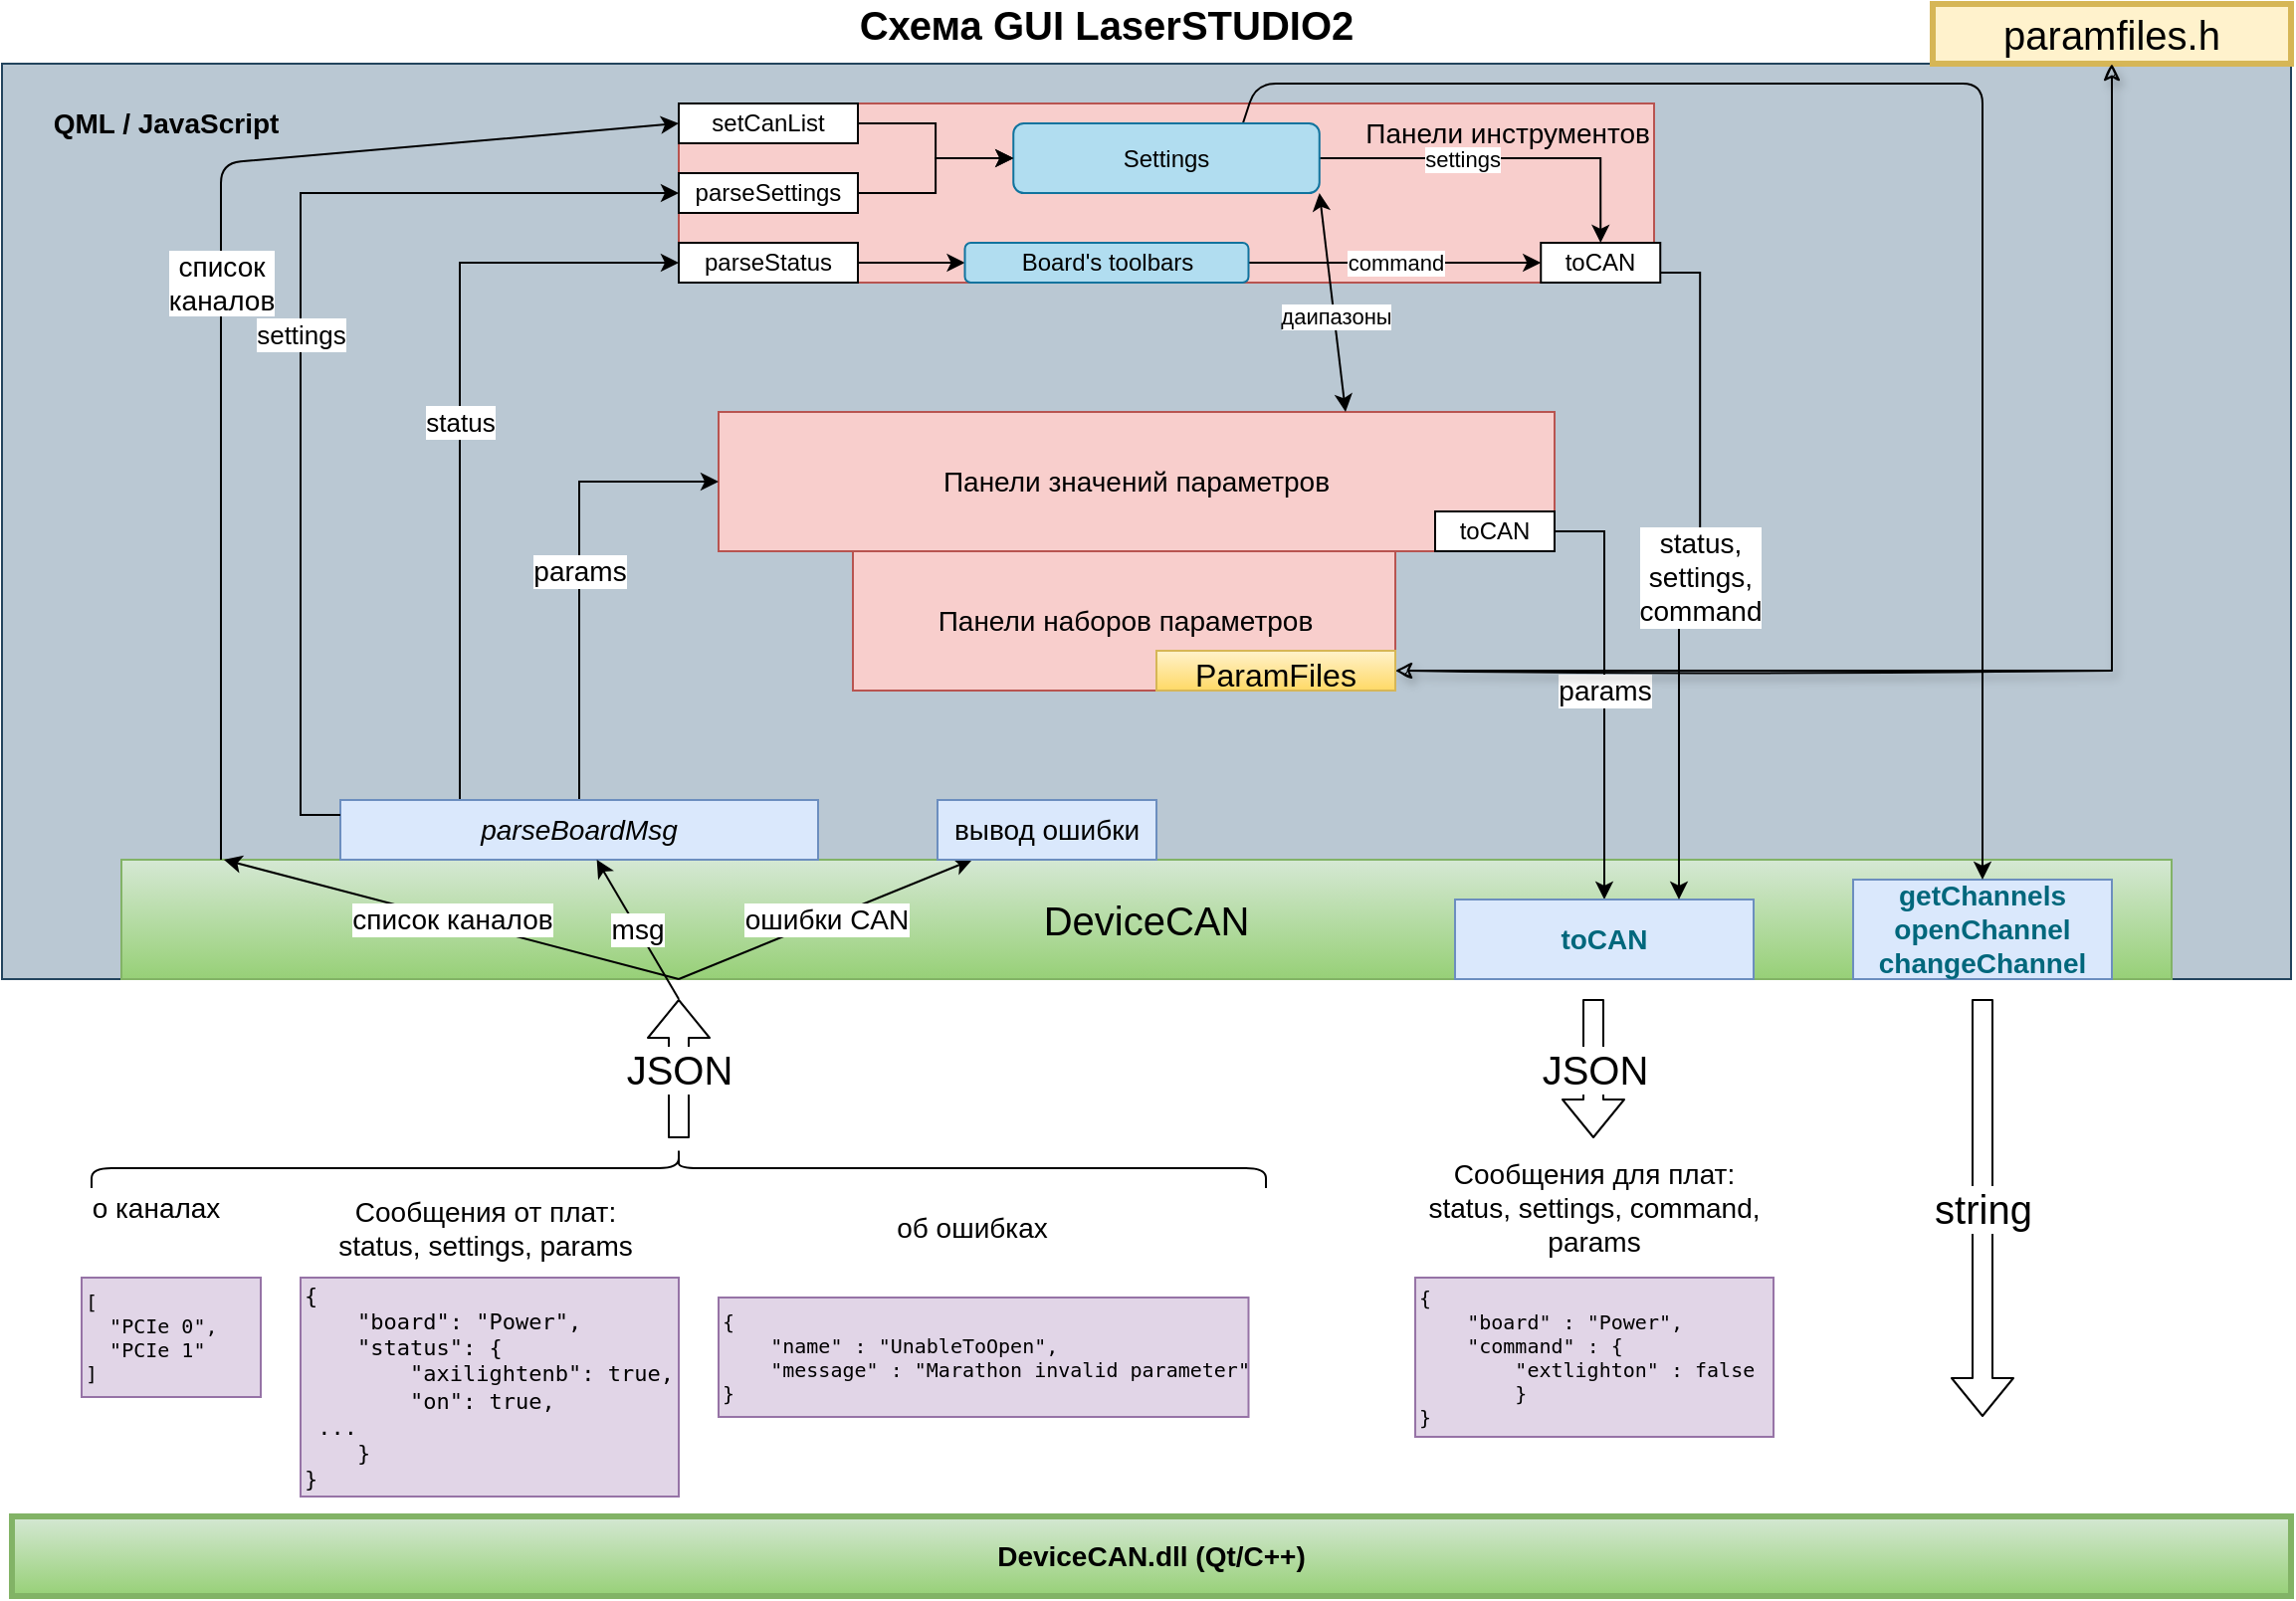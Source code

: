 <mxfile version="14.9.4" type="github"><diagram id="o6FBnnh21fnTWob_zk2f" name="Page-1"><mxGraphModel dx="1350" dy="764" grid="1" gridSize="10" guides="1" tooltips="1" connect="1" arrows="1" fold="1" page="1" pageScale="1" pageWidth="1169" pageHeight="827" math="0" shadow="0"><root><mxCell id="0"/><mxCell id="1" parent="0"/><mxCell id="WA45sJLJeDe34Si-K1UF-1" value="" style="rounded=0;whiteSpace=wrap;html=1;fillColor=#bac8d3;strokeColor=#23445d;" parent="1" vertex="1"><mxGeometry x="10" y="50" width="1150" height="460" as="geometry"/></mxCell><mxCell id="WA45sJLJeDe34Si-K1UF-2" value="QML / JavaScript" style="text;html=1;strokeColor=none;fillColor=none;align=center;verticalAlign=middle;whiteSpace=wrap;rounded=0;fontStyle=1;fontSize=14;" parent="1" vertex="1"><mxGeometry x="10" y="70" width="165" height="20" as="geometry"/></mxCell><mxCell id="WA45sJLJeDe34Si-K1UF-3" value="Схема GUI LaserSTUDIO2" style="text;html=1;strokeColor=none;fillColor=none;align=center;verticalAlign=middle;whiteSpace=wrap;rounded=0;fontStyle=1;fontSize=20;" parent="1" vertex="1"><mxGeometry x="280" y="20" width="570" height="20" as="geometry"/></mxCell><mxCell id="WA45sJLJeDe34Si-K1UF-5" value="JSON" style="shape=flexArrow;endArrow=classic;html=1;fontSize=20;" parent="1" edge="1"><mxGeometry width="50" height="50" relative="1" as="geometry"><mxPoint x="350" y="590" as="sourcePoint"/><mxPoint x="350" y="520" as="targetPoint"/><Array as="points"/></mxGeometry></mxCell><mxCell id="WA45sJLJeDe34Si-K1UF-6" value="DeviceCAN" style="rounded=0;whiteSpace=wrap;html=1;fontSize=20;gradientColor=#97d077;fillColor=#d5e8d4;strokeColor=#82b366;" parent="1" vertex="1"><mxGeometry x="70" y="450" width="1030" height="60" as="geometry"/></mxCell><mxCell id="WA45sJLJeDe34Si-K1UF-11" value="&lt;div style=&quot;font-size: 10px&quot; align=&quot;left&quot;&gt;&lt;pre&gt;&lt;font style=&quot;font-size: 10px&quot;&gt;[&lt;br&gt;&lt;/font&gt;&lt;font style=&quot;font-size: 10px&quot;&gt;&lt;span class=&quot;pl-s&quot;&gt;&lt;span class=&quot;pl-pds&quot;&gt;  &quot;&lt;/span&gt;PCIe 0&lt;span class=&quot;pl-pds&quot;&gt;&quot;&lt;/span&gt;&lt;/span&gt;,&lt;/font&gt;&lt;font style=&quot;font-size: 10px&quot;&gt;&lt;br&gt;&lt;font style=&quot;font-size: 10px&quot;&gt;  &lt;span class=&quot;pl-s&quot;&gt;&lt;span class=&quot;pl-pds&quot;&gt;&quot;&lt;/span&gt;PCIe 1&lt;span class=&quot;pl-pds&quot;&gt;&quot;&lt;/span&gt;&lt;/span&gt;&lt;br&gt;]&lt;/font&gt;&lt;/font&gt;&lt;/pre&gt;&lt;/div&gt;" style="text;html=1;strokeColor=#9673a6;fillColor=#e1d5e7;align=left;verticalAlign=middle;whiteSpace=wrap;rounded=0;fontSize=20;" parent="1" vertex="1"><mxGeometry x="50" y="660" width="90" height="60" as="geometry"/></mxCell><mxCell id="WA45sJLJeDe34Si-K1UF-13" value="" style="shape=curlyBracket;whiteSpace=wrap;html=1;rounded=1;flipH=1;fontSize=20;rotation=-90;" parent="1" vertex="1"><mxGeometry x="340" y="310" width="20" height="590" as="geometry"/></mxCell><mxCell id="WA45sJLJeDe34Si-K1UF-14" value="&lt;font style=&quot;font-size: 14px&quot;&gt;о каналах&lt;/font&gt;" style="text;html=1;strokeColor=none;fillColor=none;align=center;verticalAlign=middle;whiteSpace=wrap;rounded=0;fontSize=14;" parent="1" vertex="1"><mxGeometry x="40" y="600" width="95" height="50" as="geometry"/></mxCell><mxCell id="WA45sJLJeDe34Si-K1UF-16" value="&lt;pre style=&quot;font-size: 11px&quot;&gt;&lt;font style=&quot;font-size: 11px&quot;&gt;{&lt;br&gt;    &lt;span class=&quot;pl-s&quot;&gt;&lt;span class=&quot;pl-pds&quot;&gt;&quot;&lt;/span&gt;board&lt;span class=&quot;pl-pds&quot;&gt;&quot;&lt;/span&gt;&lt;/span&gt;: &lt;span class=&quot;pl-s&quot;&gt;&lt;span class=&quot;pl-pds&quot;&gt;&quot;&lt;/span&gt;Power&lt;span class=&quot;pl-pds&quot;&gt;&quot;&lt;/span&gt;&lt;/span&gt;,&lt;br&gt;    &lt;span class=&quot;pl-s&quot;&gt;&lt;span class=&quot;pl-pds&quot;&gt;&quot;&lt;/span&gt;status&lt;span class=&quot;pl-pds&quot;&gt;&quot;&lt;/span&gt;&lt;/span&gt;: {&lt;br&gt;        &lt;span class=&quot;pl-s&quot;&gt;&lt;span class=&quot;pl-pds&quot;&gt;&quot;&lt;/span&gt;axilightenb&lt;span class=&quot;pl-pds&quot;&gt;&quot;&lt;/span&gt;&lt;/span&gt;: &lt;span class=&quot;pl-c1&quot;&gt;true&lt;/span&gt;,&lt;br&gt;        &lt;span class=&quot;pl-s&quot;&gt;&lt;span class=&quot;pl-pds&quot;&gt;&quot;&lt;/span&gt;on&lt;span class=&quot;pl-pds&quot;&gt;&quot;&lt;/span&gt;&lt;/span&gt;: &lt;span class=&quot;pl-c1&quot;&gt;true&lt;/span&gt;,&lt;br&gt;&lt;span class=&quot;pl-c1&quot;&gt;&lt;/span&gt;&lt;span style=&quot;white-space: pre&quot;&gt; &lt;/span&gt;...&lt;br&gt;    }&lt;br&gt;}&lt;/font&gt;&lt;/pre&gt;" style="text;html=1;strokeColor=#9673a6;fillColor=#e1d5e7;align=left;verticalAlign=middle;whiteSpace=wrap;rounded=0;fontSize=20;" parent="1" vertex="1"><mxGeometry x="160" y="660" width="190" height="110" as="geometry"/></mxCell><mxCell id="WA45sJLJeDe34Si-K1UF-17" value="Сообщения от плат:&lt;br&gt;status, settings, params" style="text;html=1;strokeColor=none;fillColor=none;align=center;verticalAlign=middle;whiteSpace=wrap;rounded=0;fontSize=14;" parent="1" vertex="1"><mxGeometry x="160" y="610" width="186.25" height="50" as="geometry"/></mxCell><mxCell id="WA45sJLJeDe34Si-K1UF-18" value="&lt;div style=&quot;font-size: 10px&quot; align=&quot;left&quot;&gt;&lt;pre&gt;&lt;font style=&quot;font-size: 10px&quot;&gt;{&lt;br&gt;    &lt;span class=&quot;pl-s&quot;&gt;&lt;span class=&quot;pl-pds&quot;&gt;&quot;&lt;/span&gt;name&lt;span class=&quot;pl-pds&quot;&gt;&quot;&lt;/span&gt;&lt;/span&gt; : &lt;span class=&quot;pl-s&quot;&gt;&lt;span class=&quot;pl-pds&quot;&gt;&quot;&lt;/span&gt;UnableToOpen&lt;span class=&quot;pl-pds&quot;&gt;&quot;&lt;/span&gt;&lt;/span&gt;,&lt;br&gt;    &lt;span class=&quot;pl-s&quot;&gt;&lt;span class=&quot;pl-pds&quot;&gt;&quot;&lt;/span&gt;message&lt;span class=&quot;pl-pds&quot;&gt;&quot;&lt;/span&gt;&lt;/span&gt; : &lt;span class=&quot;pl-s&quot;&gt;&lt;span class=&quot;pl-pds&quot;&gt;&quot;&lt;/span&gt;Marathon invalid parameter&lt;span class=&quot;pl-pds&quot;&gt;&quot;&lt;/span&gt;&lt;/span&gt;    &lt;br&gt;}&lt;/font&gt;&lt;/pre&gt;&lt;/div&gt;" style="text;html=1;strokeColor=#9673a6;fillColor=#e1d5e7;align=left;verticalAlign=middle;whiteSpace=wrap;rounded=0;fontSize=20;" parent="1" vertex="1"><mxGeometry x="370" y="670" width="266.25" height="60" as="geometry"/></mxCell><mxCell id="WA45sJLJeDe34Si-K1UF-19" value="об ошибках" style="text;html=1;strokeColor=none;fillColor=none;align=center;verticalAlign=middle;whiteSpace=wrap;rounded=0;fontSize=14;" parent="1" vertex="1"><mxGeometry x="450" y="610" width="95" height="50" as="geometry"/></mxCell><mxCell id="WA45sJLJeDe34Si-K1UF-20" value="JSON" style="shape=flexArrow;endArrow=classic;html=1;fontSize=20;" parent="1" edge="1"><mxGeometry width="50" height="50" relative="1" as="geometry"><mxPoint x="809.5" y="520" as="sourcePoint"/><mxPoint x="809.5" y="590" as="targetPoint"/><Array as="points"/></mxGeometry></mxCell><mxCell id="WA45sJLJeDe34Si-K1UF-21" value="&lt;pre style=&quot;font-size: 10px&quot;&gt;&lt;font style=&quot;font-size: 10px&quot;&gt;{&lt;br&gt;    &lt;span class=&quot;pl-s&quot;&gt;&lt;span class=&quot;pl-pds&quot;&gt;&quot;&lt;/span&gt;board&lt;span class=&quot;pl-pds&quot;&gt;&quot;&lt;/span&gt;&lt;/span&gt; : &lt;span class=&quot;pl-s&quot;&gt;&lt;span class=&quot;pl-pds&quot;&gt;&quot;&lt;/span&gt;Power&lt;span class=&quot;pl-pds&quot;&gt;&quot;&lt;/span&gt;&lt;/span&gt;,&lt;br&gt;    &lt;span class=&quot;pl-s&quot;&gt;&lt;span class=&quot;pl-pds&quot;&gt;&quot;&lt;/span&gt;command&lt;span class=&quot;pl-pds&quot;&gt;&quot;&lt;/span&gt;&lt;/span&gt; : {&lt;br&gt;        &lt;span class=&quot;pl-s&quot;&gt;&lt;span class=&quot;pl-pds&quot;&gt;&quot;&lt;/span&gt;extlighton&lt;span class=&quot;pl-pds&quot;&gt;&quot;&lt;/span&gt;&lt;/span&gt; : &lt;span class=&quot;pl-c1&quot;&gt;false&lt;/span&gt;&lt;br&gt;        }&lt;br&gt;}&lt;/font&gt;&lt;/pre&gt;" style="text;html=1;strokeColor=#9673a6;fillColor=#e1d5e7;align=left;verticalAlign=middle;whiteSpace=wrap;rounded=0;fontSize=20;" parent="1" vertex="1"><mxGeometry x="720.01" y="660" width="180" height="80" as="geometry"/></mxCell><mxCell id="WA45sJLJeDe34Si-K1UF-22" value="Сообщения для плат:&lt;br&gt;status, settings, command, params" style="text;html=1;strokeColor=none;fillColor=none;align=center;verticalAlign=middle;whiteSpace=wrap;rounded=0;fontSize=14;" parent="1" vertex="1"><mxGeometry x="716.88" y="600" width="186.25" height="50" as="geometry"/></mxCell><mxCell id="WA45sJLJeDe34Si-K1UF-23" value="paramfiles.h" style="rounded=0;whiteSpace=wrap;html=1;fontSize=20;fillColor=#fff2cc;strokeColor=#d6b656;strokeWidth=3;" parent="1" vertex="1"><mxGeometry x="980" y="20" width="180" height="30" as="geometry"/></mxCell><mxCell id="WA45sJLJeDe34Si-K1UF-44" value="params" style="edgeStyle=orthogonalEdgeStyle;rounded=0;orthogonalLoop=1;jettySize=auto;html=1;fontSize=14;exitX=1;exitY=0.5;exitDx=0;exitDy=0;" parent="1" source="kHzajwgepwgwfbWQUvhE-15" target="WA45sJLJeDe34Si-K1UF-32" edge="1"><mxGeometry relative="1" as="geometry"/></mxCell><mxCell id="WA45sJLJeDe34Si-K1UF-24" value="Панели значений параметров" style="rounded=0;whiteSpace=wrap;html=1;fontSize=14;fillColor=#f8cecc;strokeColor=#b85450;" parent="1" vertex="1"><mxGeometry x="370" y="225" width="420" height="70" as="geometry"/></mxCell><mxCell id="WA45sJLJeDe34Si-K1UF-27" value="&lt;span style=&quot;font-weight: 600 ; color: #00677c&quot;&gt;getChannels&lt;/span&gt;&lt;span style=&quot;font-weight: 600 ; color: #00677c&quot;&gt;&lt;br&gt;openChannel&lt;br&gt;&lt;/span&gt;&lt;span style=&quot;font-weight: 600 ; color: #00677c&quot;&gt;changeChannel&lt;/span&gt;" style="text;html=1;strokeColor=#6c8ebf;fillColor=#dae8fc;align=center;verticalAlign=middle;whiteSpace=wrap;rounded=0;fontSize=14;" parent="1" vertex="1"><mxGeometry x="940" y="460" width="130" height="50" as="geometry"/></mxCell><mxCell id="WA45sJLJeDe34Si-K1UF-29" value="string" style="shape=flexArrow;endArrow=classic;html=1;fontSize=20;" parent="1" edge="1"><mxGeometry width="50" height="50" relative="1" as="geometry"><mxPoint x="1005" y="520" as="sourcePoint"/><mxPoint x="1005" y="730" as="targetPoint"/><Array as="points"/></mxGeometry></mxCell><mxCell id="WA45sJLJeDe34Si-K1UF-32" value="&lt;span style=&quot;font-weight: 600 ; color: #00677c&quot;&gt;toCAN&lt;/span&gt;" style="rounded=0;whiteSpace=wrap;html=1;fontSize=14;fillColor=#dae8fc;strokeColor=#6c8ebf;" parent="1" vertex="1"><mxGeometry x="740" y="470" width="150" height="40" as="geometry"/></mxCell><mxCell id="WA45sJLJeDe34Si-K1UF-43" value="status,&lt;br&gt;settings, &lt;br&gt;command" style="edgeStyle=orthogonalEdgeStyle;rounded=0;orthogonalLoop=1;jettySize=auto;html=1;entryX=0.75;entryY=0;entryDx=0;entryDy=0;fontSize=14;exitX=1;exitY=0.75;exitDx=0;exitDy=0;" parent="1" source="kHzajwgepwgwfbWQUvhE-2" target="WA45sJLJeDe34Si-K1UF-32" edge="1"><mxGeometry relative="1" as="geometry"/></mxCell><mxCell id="WA45sJLJeDe34Si-K1UF-33" value="Панели инструментов" style="rounded=0;whiteSpace=wrap;html=1;fontSize=14;fillColor=#f8cecc;strokeColor=#b85450;horizontal=1;verticalAlign=top;align=right;" parent="1" vertex="1"><mxGeometry x="350" y="70" width="490" height="90" as="geometry"/></mxCell><mxCell id="WA45sJLJeDe34Si-K1UF-34" value="" style="endArrow=classic;html=1;fontSize=14;exitX=0.75;exitY=0;exitDx=0;exitDy=0;entryX=0.5;entryY=0;entryDx=0;entryDy=0;" parent="1" source="kHzajwgepwgwfbWQUvhE-3" target="WA45sJLJeDe34Si-K1UF-27" edge="1"><mxGeometry width="50" height="50" relative="1" as="geometry"><mxPoint x="770" y="270" as="sourcePoint"/><mxPoint x="820" y="220" as="targetPoint"/><Array as="points"><mxPoint x="640" y="60"/><mxPoint x="1005" y="60"/></Array></mxGeometry></mxCell><mxCell id="WA45sJLJeDe34Si-K1UF-41" value="&lt;font style=&quot;font-size: 13px&quot;&gt;status&lt;/font&gt;" style="edgeStyle=orthogonalEdgeStyle;rounded=0;orthogonalLoop=1;jettySize=auto;html=1;fontSize=14;exitX=0.25;exitY=0;exitDx=0;exitDy=0;entryX=0;entryY=0.5;entryDx=0;entryDy=0;" parent="1" source="WA45sJLJeDe34Si-K1UF-35" target="kHzajwgepwgwfbWQUvhE-9" edge="1"><mxGeometry relative="1" as="geometry"/></mxCell><mxCell id="WA45sJLJeDe34Si-K1UF-42" value="params" style="edgeStyle=orthogonalEdgeStyle;rounded=0;orthogonalLoop=1;jettySize=auto;html=1;entryX=0;entryY=0.5;entryDx=0;entryDy=0;fontSize=14;" parent="1" source="WA45sJLJeDe34Si-K1UF-35" target="WA45sJLJeDe34Si-K1UF-24" edge="1"><mxGeometry relative="1" as="geometry"/></mxCell><mxCell id="WA45sJLJeDe34Si-K1UF-35" value="&lt;span style=&quot;font-style: italic&quot;&gt;parseBoardMsg&lt;/span&gt;" style="rounded=0;whiteSpace=wrap;html=1;fontSize=14;fillColor=#dae8fc;strokeColor=#6c8ebf;" parent="1" vertex="1"><mxGeometry x="180" y="420" width="240" height="30" as="geometry"/></mxCell><mxCell id="WA45sJLJeDe34Si-K1UF-36" value="msg" style="endArrow=classic;html=1;fontSize=14;" parent="1" target="WA45sJLJeDe34Si-K1UF-35" edge="1"><mxGeometry width="50" height="50" relative="1" as="geometry"><mxPoint x="350" y="520" as="sourcePoint"/><mxPoint x="560" y="400" as="targetPoint"/></mxGeometry></mxCell><mxCell id="WA45sJLJeDe34Si-K1UF-37" value="список каналов" style="endArrow=classic;html=1;fontSize=14;entryX=0.05;entryY=0;entryDx=0;entryDy=0;entryPerimeter=0;" parent="1" target="WA45sJLJeDe34Si-K1UF-6" edge="1"><mxGeometry width="50" height="50" relative="1" as="geometry"><mxPoint x="350" y="510" as="sourcePoint"/><mxPoint x="560" y="400" as="targetPoint"/></mxGeometry></mxCell><mxCell id="WA45sJLJeDe34Si-K1UF-38" value="&lt;div&gt;список&lt;/div&gt;&lt;div&gt;каналов&lt;/div&gt;" style="endArrow=classic;html=1;fontSize=14;entryX=0;entryY=0.5;entryDx=0;entryDy=0;" parent="1" target="kHzajwgepwgwfbWQUvhE-11" edge="1"><mxGeometry width="50" height="50" relative="1" as="geometry"><mxPoint x="120" y="450" as="sourcePoint"/><mxPoint x="240" y="155" as="targetPoint"/><Array as="points"><mxPoint x="120" y="100"/></Array></mxGeometry></mxCell><mxCell id="WA45sJLJeDe34Si-K1UF-39" value="ошибки CAN" style="endArrow=classic;html=1;fontSize=14;entryX=0.415;entryY=0;entryDx=0;entryDy=0;entryPerimeter=0;" parent="1" target="WA45sJLJeDe34Si-K1UF-6" edge="1"><mxGeometry width="50" height="50" relative="1" as="geometry"><mxPoint x="350" y="510" as="sourcePoint"/><mxPoint x="188.15" y="458.02" as="targetPoint"/></mxGeometry></mxCell><mxCell id="WA45sJLJeDe34Si-K1UF-40" value="вывод ошибки" style="rounded=0;whiteSpace=wrap;html=1;fontSize=14;fillColor=#dae8fc;strokeColor=#6c8ebf;" parent="1" vertex="1"><mxGeometry x="480" y="420" width="110" height="30" as="geometry"/></mxCell><mxCell id="WA45sJLJeDe34Si-K1UF-47" value="" style="edgeStyle=orthogonalEdgeStyle;rounded=0;orthogonalLoop=1;jettySize=auto;html=1;fontSize=14;jumpStyle=none;shadow=1;sketch=1;startArrow=classic;startFill=1;" parent="1" source="WA45sJLJeDe34Si-K1UF-9" target="WA45sJLJeDe34Si-K1UF-23" edge="1"><mxGeometry relative="1" as="geometry"/></mxCell><mxCell id="WA45sJLJeDe34Si-K1UF-46" value="Панели наборов параметров" style="rounded=0;whiteSpace=wrap;html=1;fontSize=14;fillColor=#f8cecc;strokeColor=#b85450;" parent="1" vertex="1"><mxGeometry x="437.5" y="295" width="272.5" height="70" as="geometry"/></mxCell><mxCell id="WA45sJLJeDe34Si-K1UF-48" value="&lt;b&gt;DeviceCAN.dll (Qt/C++)&lt;br&gt;&lt;/b&gt;" style="rounded=0;whiteSpace=wrap;html=1;fontSize=14;fillColor=#d5e8d4;strokeColor=#82b366;gradientColor=#97d077;strokeWidth=3;" parent="1" vertex="1"><mxGeometry x="15" y="780" width="1145" height="40" as="geometry"/></mxCell><mxCell id="WA45sJLJeDe34Si-K1UF-9" value="&lt;font style=&quot;font-size: 16px&quot;&gt;ParamFiles&lt;/font&gt;" style="rounded=0;whiteSpace=wrap;html=1;fontSize=20;gradientColor=#ffd966;fillColor=#fff2cc;strokeColor=#d6b656;" parent="1" vertex="1"><mxGeometry x="590" y="345" width="120" height="20" as="geometry"/></mxCell><mxCell id="kHzajwgepwgwfbWQUvhE-2" value="toCAN" style="rounded=0;whiteSpace=wrap;html=1;" parent="1" vertex="1"><mxGeometry x="783.13" y="140" width="60" height="20" as="geometry"/></mxCell><mxCell id="kHzajwgepwgwfbWQUvhE-4" value="command" style="edgeStyle=orthogonalEdgeStyle;rounded=0;orthogonalLoop=1;jettySize=auto;html=1;startArrow=none;" parent="1" source="kHzajwgepwgwfbWQUvhE-14" target="kHzajwgepwgwfbWQUvhE-2" edge="1"><mxGeometry relative="1" as="geometry"/></mxCell><mxCell id="kHzajwgepwgwfbWQUvhE-23" value="settings" style="edgeStyle=orthogonalEdgeStyle;rounded=0;orthogonalLoop=1;jettySize=auto;html=1;entryX=0.5;entryY=0;entryDx=0;entryDy=0;align=right;" parent="1" source="kHzajwgepwgwfbWQUvhE-3" target="kHzajwgepwgwfbWQUvhE-2" edge="1"><mxGeometry relative="1" as="geometry"/></mxCell><mxCell id="kHzajwgepwgwfbWQUvhE-3" value="Settings" style="rounded=1;whiteSpace=wrap;html=1;fillColor=#b1ddf0;strokeColor=#10739e;" parent="1" vertex="1"><mxGeometry x="518.13" y="80" width="153.75" height="35" as="geometry"/></mxCell><mxCell id="kHzajwgepwgwfbWQUvhE-6" value="&lt;font style=&quot;font-size: 13px&quot;&gt;settings&lt;/font&gt;" style="edgeStyle=orthogonalEdgeStyle;rounded=0;orthogonalLoop=1;jettySize=auto;html=1;entryX=0;entryY=0.5;entryDx=0;entryDy=0;fontSize=14;exitX=0;exitY=0.25;exitDx=0;exitDy=0;" parent="1" source="WA45sJLJeDe34Si-K1UF-35" target="kHzajwgepwgwfbWQUvhE-7" edge="1"><mxGeometry relative="1" as="geometry"><mxPoint x="272.5" y="410" as="sourcePoint"/><mxPoint x="360" y="135" as="targetPoint"/></mxGeometry></mxCell><mxCell id="kHzajwgepwgwfbWQUvhE-8" style="edgeStyle=orthogonalEdgeStyle;rounded=0;orthogonalLoop=1;jettySize=auto;html=1;" parent="1" source="kHzajwgepwgwfbWQUvhE-7" target="kHzajwgepwgwfbWQUvhE-3" edge="1"><mxGeometry relative="1" as="geometry"/></mxCell><mxCell id="kHzajwgepwgwfbWQUvhE-7" value="parseSettings" style="rounded=0;whiteSpace=wrap;html=1;" parent="1" vertex="1"><mxGeometry x="350" y="105" width="90" height="20" as="geometry"/></mxCell><mxCell id="kHzajwgepwgwfbWQUvhE-22" style="edgeStyle=orthogonalEdgeStyle;rounded=0;orthogonalLoop=1;jettySize=auto;html=1;entryX=0;entryY=0.5;entryDx=0;entryDy=0;" parent="1" source="kHzajwgepwgwfbWQUvhE-9" target="kHzajwgepwgwfbWQUvhE-14" edge="1"><mxGeometry relative="1" as="geometry"/></mxCell><mxCell id="kHzajwgepwgwfbWQUvhE-9" value="parseStatus" style="rounded=0;whiteSpace=wrap;html=1;" parent="1" vertex="1"><mxGeometry x="350" y="140" width="90" height="20" as="geometry"/></mxCell><mxCell id="kHzajwgepwgwfbWQUvhE-12" style="edgeStyle=orthogonalEdgeStyle;rounded=0;orthogonalLoop=1;jettySize=auto;html=1;" parent="1" source="kHzajwgepwgwfbWQUvhE-11" target="kHzajwgepwgwfbWQUvhE-3" edge="1"><mxGeometry relative="1" as="geometry"/></mxCell><mxCell id="kHzajwgepwgwfbWQUvhE-11" value="setCanList" style="rounded=0;whiteSpace=wrap;html=1;" parent="1" vertex="1"><mxGeometry x="350" y="70" width="90" height="20" as="geometry"/></mxCell><mxCell id="kHzajwgepwgwfbWQUvhE-15" value="toCAN" style="rounded=0;whiteSpace=wrap;html=1;" parent="1" vertex="1"><mxGeometry x="730" y="275" width="60" height="20" as="geometry"/></mxCell><mxCell id="kHzajwgepwgwfbWQUvhE-14" value="Board's toolbars" style="rounded=1;whiteSpace=wrap;html=1;fillColor=#b1ddf0;strokeColor=#10739e;" parent="1" vertex="1"><mxGeometry x="493.75" y="140" width="142.5" height="20" as="geometry"/></mxCell><mxCell id="kHzajwgepwgwfbWQUvhE-24" value="" style="endArrow=classic;startArrow=classic;html=1;align=right;verticalAlign=top;entryX=1;entryY=1;entryDx=0;entryDy=0;exitX=0.75;exitY=0;exitDx=0;exitDy=0;" parent="1" source="WA45sJLJeDe34Si-K1UF-24" target="kHzajwgepwgwfbWQUvhE-3" edge="1"><mxGeometry width="50" height="50" relative="1" as="geometry"><mxPoint x="672" y="230" as="sourcePoint"/><mxPoint x="720" y="180" as="targetPoint"/></mxGeometry></mxCell><mxCell id="kHzajwgepwgwfbWQUvhE-25" value="даипазоны" style="edgeLabel;html=1;align=center;verticalAlign=middle;resizable=0;points=[];" parent="kHzajwgepwgwfbWQUvhE-24" vertex="1" connectable="0"><mxGeometry x="-0.124" relative="1" as="geometry"><mxPoint as="offset"/></mxGeometry></mxCell></root></mxGraphModel></diagram></mxfile>